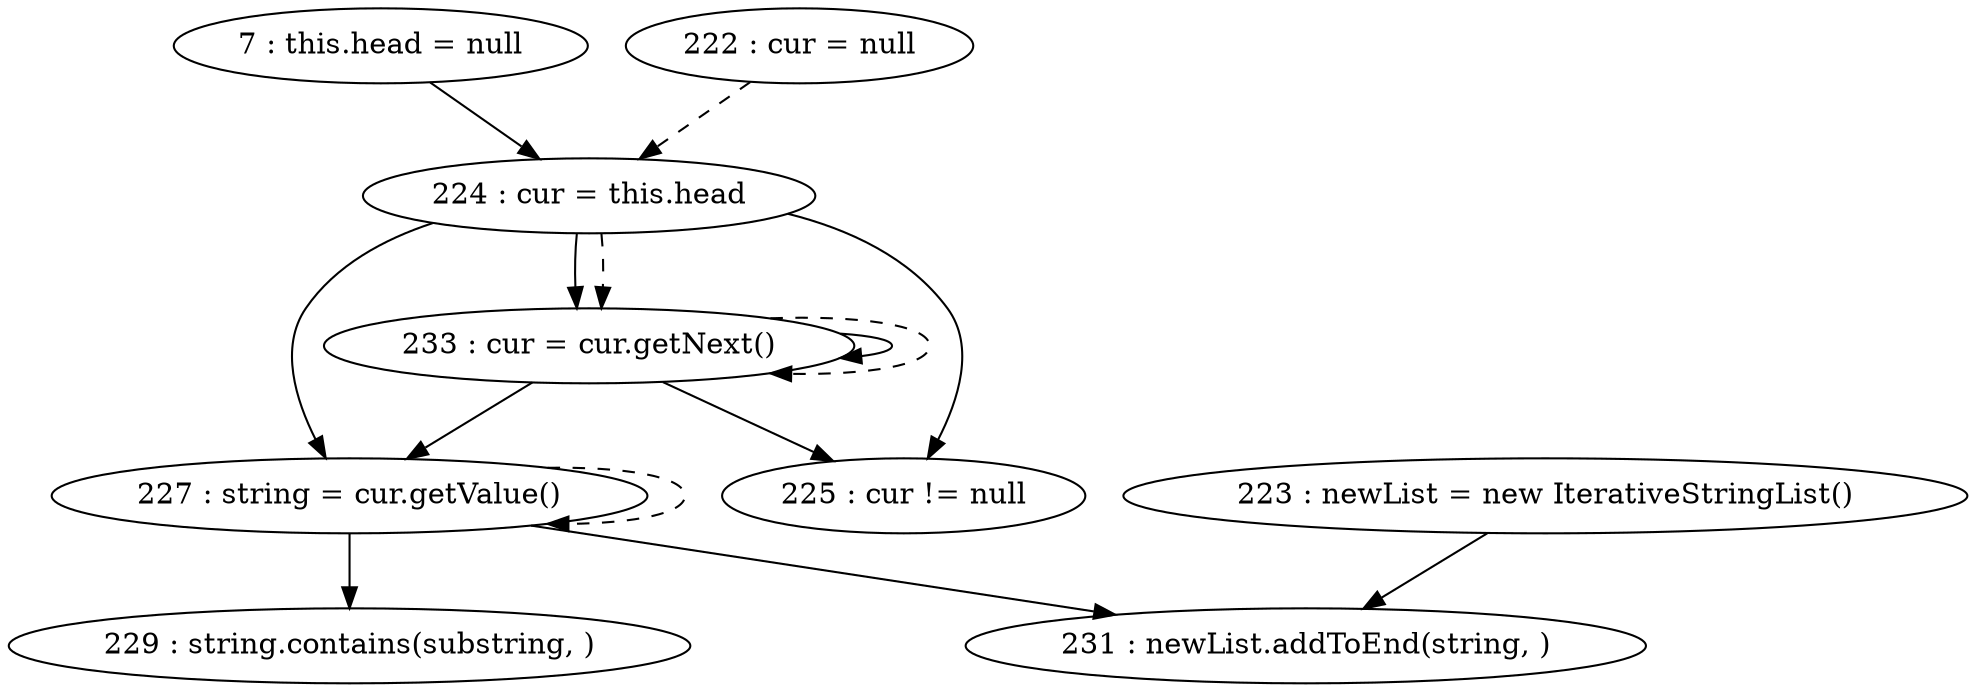 digraph G {
"7 : this.head = null"
"7 : this.head = null" -> "224 : cur = this.head"
"222 : cur = null"
"222 : cur = null" -> "224 : cur = this.head" [style=dashed]
"223 : newList = new IterativeStringList()"
"223 : newList = new IterativeStringList()" -> "231 : newList.addToEnd(string, )"
"224 : cur = this.head"
"224 : cur = this.head" -> "233 : cur = cur.getNext()"
"224 : cur = this.head" -> "227 : string = cur.getValue()"
"224 : cur = this.head" -> "225 : cur != null"
"224 : cur = this.head" -> "233 : cur = cur.getNext()" [style=dashed]
"225 : cur != null"
"227 : string = cur.getValue()"
"227 : string = cur.getValue()" -> "229 : string.contains(substring, )"
"227 : string = cur.getValue()" -> "231 : newList.addToEnd(string, )"
"227 : string = cur.getValue()" -> "227 : string = cur.getValue()" [style=dashed]
"229 : string.contains(substring, )"
"231 : newList.addToEnd(string, )"
"233 : cur = cur.getNext()"
"233 : cur = cur.getNext()" -> "233 : cur = cur.getNext()"
"233 : cur = cur.getNext()" -> "227 : string = cur.getValue()"
"233 : cur = cur.getNext()" -> "225 : cur != null"
"233 : cur = cur.getNext()" -> "233 : cur = cur.getNext()" [style=dashed]
"225 : cur != null"
}